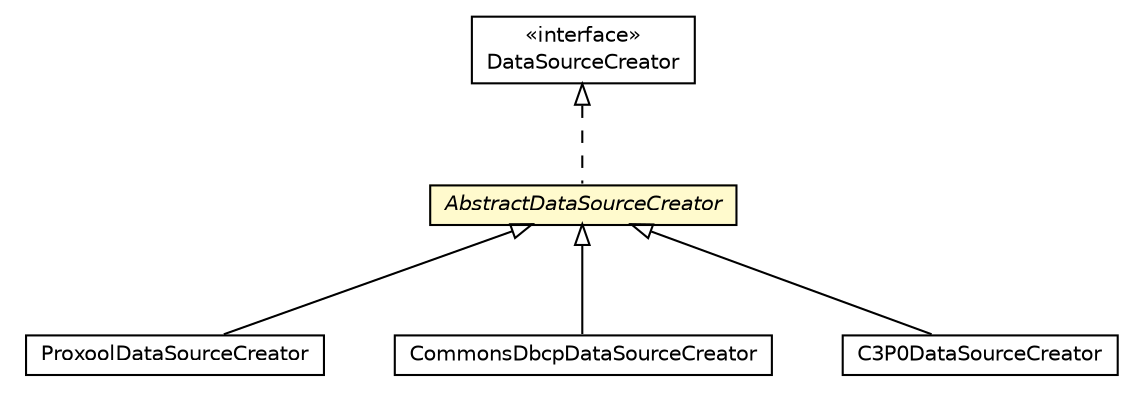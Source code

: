 #!/usr/local/bin/dot
#
# Class diagram 
# Generated by UMLGraph version R5_6_6-8-g8d7759 (http://www.umlgraph.org/)
#

digraph G {
	edge [fontname="Helvetica",fontsize=10,labelfontname="Helvetica",labelfontsize=10];
	node [fontname="Helvetica",fontsize=10,shape=plaintext];
	nodesep=0.25;
	ranksep=0.5;
	// org.dayatang.datasource4saas.dscreator.ProxoolDataSourceCreator
	c21413 [label=<<table title="org.dayatang.datasource4saas.dscreator.ProxoolDataSourceCreator" border="0" cellborder="1" cellspacing="0" cellpadding="2" port="p" href="./ProxoolDataSourceCreator.html">
		<tr><td><table border="0" cellspacing="0" cellpadding="1">
<tr><td align="center" balign="center"> ProxoolDataSourceCreator </td></tr>
		</table></td></tr>
		</table>>, URL="./ProxoolDataSourceCreator.html", fontname="Helvetica", fontcolor="black", fontsize=10.0];
	// org.dayatang.datasource4saas.dscreator.CommonsDbcpDataSourceCreator
	c21417 [label=<<table title="org.dayatang.datasource4saas.dscreator.CommonsDbcpDataSourceCreator" border="0" cellborder="1" cellspacing="0" cellpadding="2" port="p" href="./CommonsDbcpDataSourceCreator.html">
		<tr><td><table border="0" cellspacing="0" cellpadding="1">
<tr><td align="center" balign="center"> CommonsDbcpDataSourceCreator </td></tr>
		</table></td></tr>
		</table>>, URL="./CommonsDbcpDataSourceCreator.html", fontname="Helvetica", fontcolor="black", fontsize=10.0];
	// org.dayatang.datasource4saas.dscreator.C3P0DataSourceCreator
	c21418 [label=<<table title="org.dayatang.datasource4saas.dscreator.C3P0DataSourceCreator" border="0" cellborder="1" cellspacing="0" cellpadding="2" port="p" href="./C3P0DataSourceCreator.html">
		<tr><td><table border="0" cellspacing="0" cellpadding="1">
<tr><td align="center" balign="center"> C3P0DataSourceCreator </td></tr>
		</table></td></tr>
		</table>>, URL="./C3P0DataSourceCreator.html", fontname="Helvetica", fontcolor="black", fontsize=10.0];
	// org.dayatang.datasource4saas.dscreator.AbstractDataSourceCreator
	c21419 [label=<<table title="org.dayatang.datasource4saas.dscreator.AbstractDataSourceCreator" border="0" cellborder="1" cellspacing="0" cellpadding="2" port="p" bgcolor="lemonChiffon" href="./AbstractDataSourceCreator.html">
		<tr><td><table border="0" cellspacing="0" cellpadding="1">
<tr><td align="center" balign="center"><font face="Helvetica-Oblique"> AbstractDataSourceCreator </font></td></tr>
		</table></td></tr>
		</table>>, URL="./AbstractDataSourceCreator.html", fontname="Helvetica", fontcolor="black", fontsize=10.0];
	// org.dayatang.datasource4saas.dsregistry.DataSourceCreator
	c21424 [label=<<table title="org.dayatang.datasource4saas.dsregistry.DataSourceCreator" border="0" cellborder="1" cellspacing="0" cellpadding="2" port="p" href="../dsregistry/DataSourceCreator.html">
		<tr><td><table border="0" cellspacing="0" cellpadding="1">
<tr><td align="center" balign="center"> &#171;interface&#187; </td></tr>
<tr><td align="center" balign="center"> DataSourceCreator </td></tr>
		</table></td></tr>
		</table>>, URL="../dsregistry/DataSourceCreator.html", fontname="Helvetica", fontcolor="black", fontsize=10.0];
	//org.dayatang.datasource4saas.dscreator.ProxoolDataSourceCreator extends org.dayatang.datasource4saas.dscreator.AbstractDataSourceCreator
	c21419:p -> c21413:p [dir=back,arrowtail=empty];
	//org.dayatang.datasource4saas.dscreator.CommonsDbcpDataSourceCreator extends org.dayatang.datasource4saas.dscreator.AbstractDataSourceCreator
	c21419:p -> c21417:p [dir=back,arrowtail=empty];
	//org.dayatang.datasource4saas.dscreator.C3P0DataSourceCreator extends org.dayatang.datasource4saas.dscreator.AbstractDataSourceCreator
	c21419:p -> c21418:p [dir=back,arrowtail=empty];
	//org.dayatang.datasource4saas.dscreator.AbstractDataSourceCreator implements org.dayatang.datasource4saas.dsregistry.DataSourceCreator
	c21424:p -> c21419:p [dir=back,arrowtail=empty,style=dashed];
}

